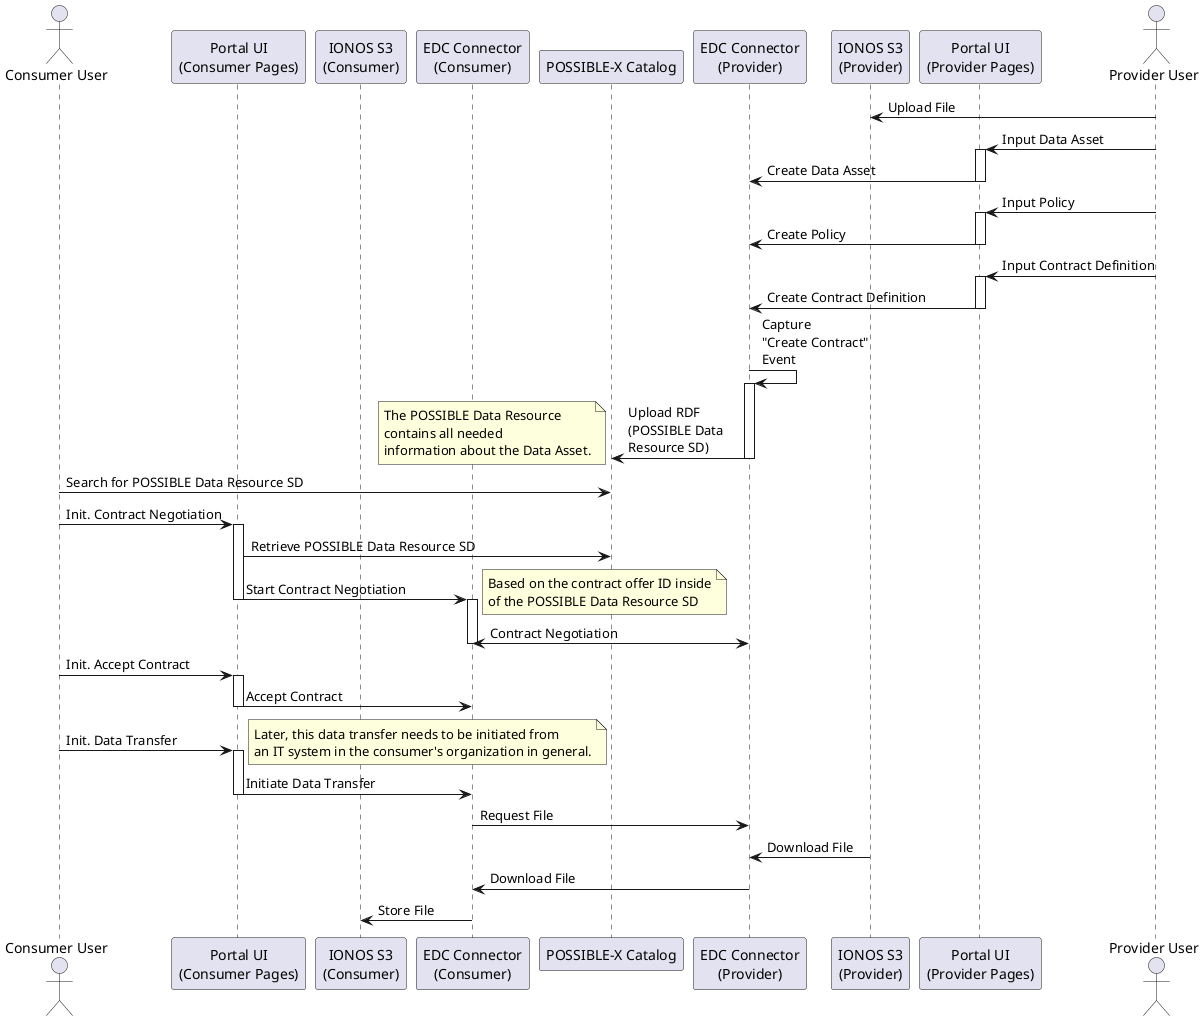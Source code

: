 @startuml edc-possible-x-catalog-integration-02

actor "Consumer User" as Consumer_User

participant "Portal UI\n(Consumer Pages)" as Portal_UI_Consumer
participant "IONOS S3\n(Consumer)" as ConsumerIONOSS3
participant "EDC Connector\n(Consumer)" as ConsumerEDC

participant "POSSIBLE-X Catalog" as PossibleXCatalog

participant "EDC Connector\n(Provider)" as ProviderEDC
participant "IONOS S3\n(Provider)" as ProviderIONOSS3
participant "Portal UI\n(Provider Pages)" as Portal_UI_Provider

actor "Provider User" as Provider_User


Provider_User -> ProviderIONOSS3 : Upload File

Provider_User -> Portal_UI_Provider : Input Data Asset
activate Portal_UI_Provider
Portal_UI_Provider -> ProviderEDC : Create Data Asset
deactivate Portal_UI_Provider

Provider_User -> Portal_UI_Provider : Input Policy
activate Portal_UI_Provider
Portal_UI_Provider -> ProviderEDC : Create Policy
deactivate Portal_UI_Provider

Provider_User -> Portal_UI_Provider : Input Contract Definition
activate Portal_UI_Provider
Portal_UI_Provider -> ProviderEDC : Create Contract Definition
deactivate Portal_UI_Provider


ProviderEDC -> ProviderEDC : Capture \n"Create Contract"\nEvent
activate ProviderEDC
ProviderEDC -> PossibleXCatalog : Upload RDF \n(POSSIBLE Data\nResource SD)
note left: The POSSIBLE Data Resource\ncontains all needed\ninformation about the Data Asset.
deactivate ProviderEDC


Consumer_User -> PossibleXCatalog : Search for POSSIBLE Data Resource SD

Consumer_User -> Portal_UI_Consumer : Init. Contract Negotiation
activate Portal_UI_Consumer
Portal_UI_Consumer -> PossibleXCatalog : Retrieve POSSIBLE Data Resource SD
Portal_UI_Consumer -> ConsumerEDC : Start Contract Negotiation
note right: Based on the contract offer ID inside\nof the POSSIBLE Data Resource SD
deactivate Portal_UI_Consumer
activate ConsumerEDC 
ConsumerEDC <-> ProviderEDC : Contract Negotiation
deactivate ConsumerEDC

Consumer_User -> Portal_UI_Consumer : Init. Accept Contract
activate Portal_UI_Consumer
Portal_UI_Consumer -> ConsumerEDC : Accept Contract
deactivate Portal_UI_Consumer

Consumer_User -> Portal_UI_Consumer : Init. Data Transfer
note right: Later, this data transfer needs to be initiated from\nan IT system in the consumer's organization in general.
activate Portal_UI_Consumer
Portal_UI_Consumer -> ConsumerEDC : Initiate Data Transfer
deactivate Portal_UI_Consumer
ConsumerEDC -> ProviderEDC : Request File
ProviderIONOSS3 -> ProviderEDC : Download File
ProviderEDC -> ConsumerEDC : Download File
ConsumerEDC -> ConsumerIONOSS3 : Store File


@enduml
